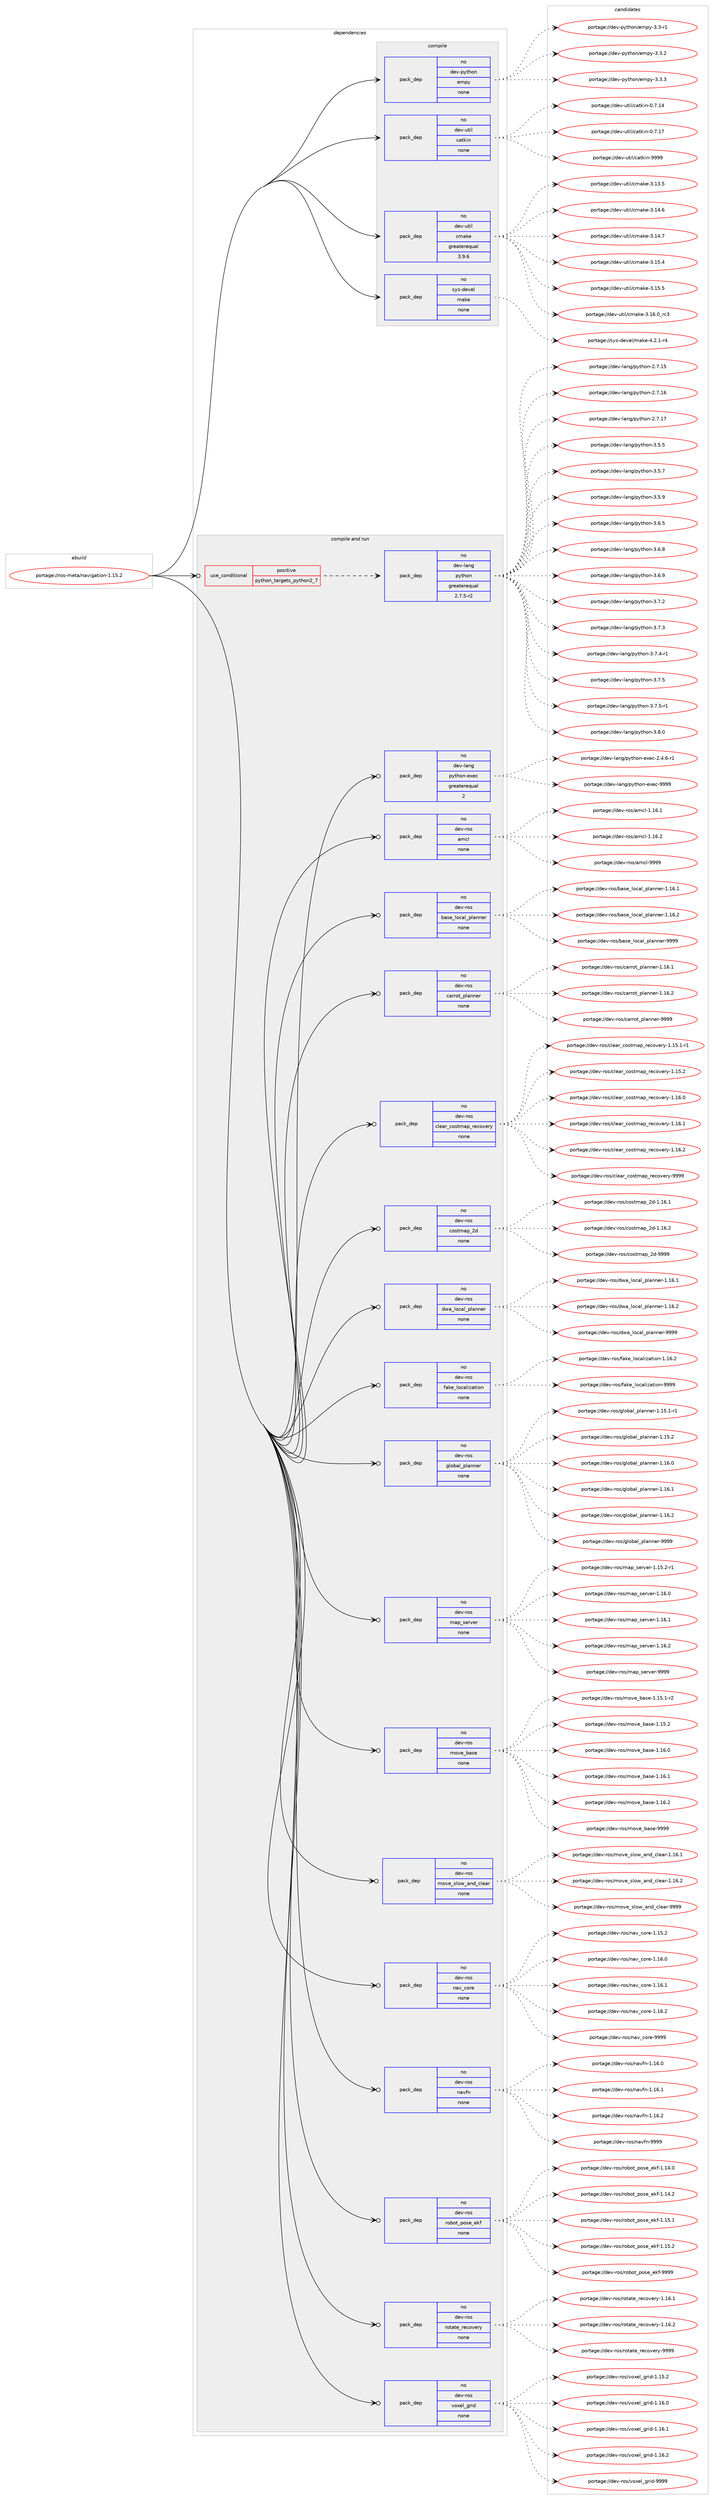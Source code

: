 digraph prolog {

# *************
# Graph options
# *************

newrank=true;
concentrate=true;
compound=true;
graph [rankdir=LR,fontname=Helvetica,fontsize=10,ranksep=1.5];#, ranksep=2.5, nodesep=0.2];
edge  [arrowhead=vee];
node  [fontname=Helvetica,fontsize=10];

# **********
# The ebuild
# **********

subgraph cluster_leftcol {
color=gray;
rank=same;
label=<<i>ebuild</i>>;
id [label="portage://ros-meta/navigation-1.15.2", color=red, width=4, href="../ros-meta/navigation-1.15.2.svg"];
}

# ****************
# The dependencies
# ****************

subgraph cluster_midcol {
color=gray;
label=<<i>dependencies</i>>;
subgraph cluster_compile {
fillcolor="#eeeeee";
style=filled;
label=<<i>compile</i>>;
subgraph pack278927 {
dependency380225 [label=<<TABLE BORDER="0" CELLBORDER="1" CELLSPACING="0" CELLPADDING="4" WIDTH="220"><TR><TD ROWSPAN="6" CELLPADDING="30">pack_dep</TD></TR><TR><TD WIDTH="110">no</TD></TR><TR><TD>dev-python</TD></TR><TR><TD>empy</TD></TR><TR><TD>none</TD></TR><TR><TD></TD></TR></TABLE>>, shape=none, color=blue];
}
id:e -> dependency380225:w [weight=20,style="solid",arrowhead="vee"];
subgraph pack278928 {
dependency380226 [label=<<TABLE BORDER="0" CELLBORDER="1" CELLSPACING="0" CELLPADDING="4" WIDTH="220"><TR><TD ROWSPAN="6" CELLPADDING="30">pack_dep</TD></TR><TR><TD WIDTH="110">no</TD></TR><TR><TD>dev-util</TD></TR><TR><TD>catkin</TD></TR><TR><TD>none</TD></TR><TR><TD></TD></TR></TABLE>>, shape=none, color=blue];
}
id:e -> dependency380226:w [weight=20,style="solid",arrowhead="vee"];
subgraph pack278929 {
dependency380227 [label=<<TABLE BORDER="0" CELLBORDER="1" CELLSPACING="0" CELLPADDING="4" WIDTH="220"><TR><TD ROWSPAN="6" CELLPADDING="30">pack_dep</TD></TR><TR><TD WIDTH="110">no</TD></TR><TR><TD>dev-util</TD></TR><TR><TD>cmake</TD></TR><TR><TD>greaterequal</TD></TR><TR><TD>3.9.6</TD></TR></TABLE>>, shape=none, color=blue];
}
id:e -> dependency380227:w [weight=20,style="solid",arrowhead="vee"];
subgraph pack278930 {
dependency380228 [label=<<TABLE BORDER="0" CELLBORDER="1" CELLSPACING="0" CELLPADDING="4" WIDTH="220"><TR><TD ROWSPAN="6" CELLPADDING="30">pack_dep</TD></TR><TR><TD WIDTH="110">no</TD></TR><TR><TD>sys-devel</TD></TR><TR><TD>make</TD></TR><TR><TD>none</TD></TR><TR><TD></TD></TR></TABLE>>, shape=none, color=blue];
}
id:e -> dependency380228:w [weight=20,style="solid",arrowhead="vee"];
}
subgraph cluster_compileandrun {
fillcolor="#eeeeee";
style=filled;
label=<<i>compile and run</i>>;
subgraph cond94880 {
dependency380229 [label=<<TABLE BORDER="0" CELLBORDER="1" CELLSPACING="0" CELLPADDING="4"><TR><TD ROWSPAN="3" CELLPADDING="10">use_conditional</TD></TR><TR><TD>positive</TD></TR><TR><TD>python_targets_python2_7</TD></TR></TABLE>>, shape=none, color=red];
subgraph pack278931 {
dependency380230 [label=<<TABLE BORDER="0" CELLBORDER="1" CELLSPACING="0" CELLPADDING="4" WIDTH="220"><TR><TD ROWSPAN="6" CELLPADDING="30">pack_dep</TD></TR><TR><TD WIDTH="110">no</TD></TR><TR><TD>dev-lang</TD></TR><TR><TD>python</TD></TR><TR><TD>greaterequal</TD></TR><TR><TD>2.7.5-r2</TD></TR></TABLE>>, shape=none, color=blue];
}
dependency380229:e -> dependency380230:w [weight=20,style="dashed",arrowhead="vee"];
}
id:e -> dependency380229:w [weight=20,style="solid",arrowhead="odotvee"];
subgraph pack278932 {
dependency380231 [label=<<TABLE BORDER="0" CELLBORDER="1" CELLSPACING="0" CELLPADDING="4" WIDTH="220"><TR><TD ROWSPAN="6" CELLPADDING="30">pack_dep</TD></TR><TR><TD WIDTH="110">no</TD></TR><TR><TD>dev-lang</TD></TR><TR><TD>python-exec</TD></TR><TR><TD>greaterequal</TD></TR><TR><TD>2</TD></TR></TABLE>>, shape=none, color=blue];
}
id:e -> dependency380231:w [weight=20,style="solid",arrowhead="odotvee"];
subgraph pack278933 {
dependency380232 [label=<<TABLE BORDER="0" CELLBORDER="1" CELLSPACING="0" CELLPADDING="4" WIDTH="220"><TR><TD ROWSPAN="6" CELLPADDING="30">pack_dep</TD></TR><TR><TD WIDTH="110">no</TD></TR><TR><TD>dev-ros</TD></TR><TR><TD>amcl</TD></TR><TR><TD>none</TD></TR><TR><TD></TD></TR></TABLE>>, shape=none, color=blue];
}
id:e -> dependency380232:w [weight=20,style="solid",arrowhead="odotvee"];
subgraph pack278934 {
dependency380233 [label=<<TABLE BORDER="0" CELLBORDER="1" CELLSPACING="0" CELLPADDING="4" WIDTH="220"><TR><TD ROWSPAN="6" CELLPADDING="30">pack_dep</TD></TR><TR><TD WIDTH="110">no</TD></TR><TR><TD>dev-ros</TD></TR><TR><TD>base_local_planner</TD></TR><TR><TD>none</TD></TR><TR><TD></TD></TR></TABLE>>, shape=none, color=blue];
}
id:e -> dependency380233:w [weight=20,style="solid",arrowhead="odotvee"];
subgraph pack278935 {
dependency380234 [label=<<TABLE BORDER="0" CELLBORDER="1" CELLSPACING="0" CELLPADDING="4" WIDTH="220"><TR><TD ROWSPAN="6" CELLPADDING="30">pack_dep</TD></TR><TR><TD WIDTH="110">no</TD></TR><TR><TD>dev-ros</TD></TR><TR><TD>carrot_planner</TD></TR><TR><TD>none</TD></TR><TR><TD></TD></TR></TABLE>>, shape=none, color=blue];
}
id:e -> dependency380234:w [weight=20,style="solid",arrowhead="odotvee"];
subgraph pack278936 {
dependency380235 [label=<<TABLE BORDER="0" CELLBORDER="1" CELLSPACING="0" CELLPADDING="4" WIDTH="220"><TR><TD ROWSPAN="6" CELLPADDING="30">pack_dep</TD></TR><TR><TD WIDTH="110">no</TD></TR><TR><TD>dev-ros</TD></TR><TR><TD>clear_costmap_recovery</TD></TR><TR><TD>none</TD></TR><TR><TD></TD></TR></TABLE>>, shape=none, color=blue];
}
id:e -> dependency380235:w [weight=20,style="solid",arrowhead="odotvee"];
subgraph pack278937 {
dependency380236 [label=<<TABLE BORDER="0" CELLBORDER="1" CELLSPACING="0" CELLPADDING="4" WIDTH="220"><TR><TD ROWSPAN="6" CELLPADDING="30">pack_dep</TD></TR><TR><TD WIDTH="110">no</TD></TR><TR><TD>dev-ros</TD></TR><TR><TD>costmap_2d</TD></TR><TR><TD>none</TD></TR><TR><TD></TD></TR></TABLE>>, shape=none, color=blue];
}
id:e -> dependency380236:w [weight=20,style="solid",arrowhead="odotvee"];
subgraph pack278938 {
dependency380237 [label=<<TABLE BORDER="0" CELLBORDER="1" CELLSPACING="0" CELLPADDING="4" WIDTH="220"><TR><TD ROWSPAN="6" CELLPADDING="30">pack_dep</TD></TR><TR><TD WIDTH="110">no</TD></TR><TR><TD>dev-ros</TD></TR><TR><TD>dwa_local_planner</TD></TR><TR><TD>none</TD></TR><TR><TD></TD></TR></TABLE>>, shape=none, color=blue];
}
id:e -> dependency380237:w [weight=20,style="solid",arrowhead="odotvee"];
subgraph pack278939 {
dependency380238 [label=<<TABLE BORDER="0" CELLBORDER="1" CELLSPACING="0" CELLPADDING="4" WIDTH="220"><TR><TD ROWSPAN="6" CELLPADDING="30">pack_dep</TD></TR><TR><TD WIDTH="110">no</TD></TR><TR><TD>dev-ros</TD></TR><TR><TD>fake_localization</TD></TR><TR><TD>none</TD></TR><TR><TD></TD></TR></TABLE>>, shape=none, color=blue];
}
id:e -> dependency380238:w [weight=20,style="solid",arrowhead="odotvee"];
subgraph pack278940 {
dependency380239 [label=<<TABLE BORDER="0" CELLBORDER="1" CELLSPACING="0" CELLPADDING="4" WIDTH="220"><TR><TD ROWSPAN="6" CELLPADDING="30">pack_dep</TD></TR><TR><TD WIDTH="110">no</TD></TR><TR><TD>dev-ros</TD></TR><TR><TD>global_planner</TD></TR><TR><TD>none</TD></TR><TR><TD></TD></TR></TABLE>>, shape=none, color=blue];
}
id:e -> dependency380239:w [weight=20,style="solid",arrowhead="odotvee"];
subgraph pack278941 {
dependency380240 [label=<<TABLE BORDER="0" CELLBORDER="1" CELLSPACING="0" CELLPADDING="4" WIDTH="220"><TR><TD ROWSPAN="6" CELLPADDING="30">pack_dep</TD></TR><TR><TD WIDTH="110">no</TD></TR><TR><TD>dev-ros</TD></TR><TR><TD>map_server</TD></TR><TR><TD>none</TD></TR><TR><TD></TD></TR></TABLE>>, shape=none, color=blue];
}
id:e -> dependency380240:w [weight=20,style="solid",arrowhead="odotvee"];
subgraph pack278942 {
dependency380241 [label=<<TABLE BORDER="0" CELLBORDER="1" CELLSPACING="0" CELLPADDING="4" WIDTH="220"><TR><TD ROWSPAN="6" CELLPADDING="30">pack_dep</TD></TR><TR><TD WIDTH="110">no</TD></TR><TR><TD>dev-ros</TD></TR><TR><TD>move_base</TD></TR><TR><TD>none</TD></TR><TR><TD></TD></TR></TABLE>>, shape=none, color=blue];
}
id:e -> dependency380241:w [weight=20,style="solid",arrowhead="odotvee"];
subgraph pack278943 {
dependency380242 [label=<<TABLE BORDER="0" CELLBORDER="1" CELLSPACING="0" CELLPADDING="4" WIDTH="220"><TR><TD ROWSPAN="6" CELLPADDING="30">pack_dep</TD></TR><TR><TD WIDTH="110">no</TD></TR><TR><TD>dev-ros</TD></TR><TR><TD>move_slow_and_clear</TD></TR><TR><TD>none</TD></TR><TR><TD></TD></TR></TABLE>>, shape=none, color=blue];
}
id:e -> dependency380242:w [weight=20,style="solid",arrowhead="odotvee"];
subgraph pack278944 {
dependency380243 [label=<<TABLE BORDER="0" CELLBORDER="1" CELLSPACING="0" CELLPADDING="4" WIDTH="220"><TR><TD ROWSPAN="6" CELLPADDING="30">pack_dep</TD></TR><TR><TD WIDTH="110">no</TD></TR><TR><TD>dev-ros</TD></TR><TR><TD>nav_core</TD></TR><TR><TD>none</TD></TR><TR><TD></TD></TR></TABLE>>, shape=none, color=blue];
}
id:e -> dependency380243:w [weight=20,style="solid",arrowhead="odotvee"];
subgraph pack278945 {
dependency380244 [label=<<TABLE BORDER="0" CELLBORDER="1" CELLSPACING="0" CELLPADDING="4" WIDTH="220"><TR><TD ROWSPAN="6" CELLPADDING="30">pack_dep</TD></TR><TR><TD WIDTH="110">no</TD></TR><TR><TD>dev-ros</TD></TR><TR><TD>navfn</TD></TR><TR><TD>none</TD></TR><TR><TD></TD></TR></TABLE>>, shape=none, color=blue];
}
id:e -> dependency380244:w [weight=20,style="solid",arrowhead="odotvee"];
subgraph pack278946 {
dependency380245 [label=<<TABLE BORDER="0" CELLBORDER="1" CELLSPACING="0" CELLPADDING="4" WIDTH="220"><TR><TD ROWSPAN="6" CELLPADDING="30">pack_dep</TD></TR><TR><TD WIDTH="110">no</TD></TR><TR><TD>dev-ros</TD></TR><TR><TD>robot_pose_ekf</TD></TR><TR><TD>none</TD></TR><TR><TD></TD></TR></TABLE>>, shape=none, color=blue];
}
id:e -> dependency380245:w [weight=20,style="solid",arrowhead="odotvee"];
subgraph pack278947 {
dependency380246 [label=<<TABLE BORDER="0" CELLBORDER="1" CELLSPACING="0" CELLPADDING="4" WIDTH="220"><TR><TD ROWSPAN="6" CELLPADDING="30">pack_dep</TD></TR><TR><TD WIDTH="110">no</TD></TR><TR><TD>dev-ros</TD></TR><TR><TD>rotate_recovery</TD></TR><TR><TD>none</TD></TR><TR><TD></TD></TR></TABLE>>, shape=none, color=blue];
}
id:e -> dependency380246:w [weight=20,style="solid",arrowhead="odotvee"];
subgraph pack278948 {
dependency380247 [label=<<TABLE BORDER="0" CELLBORDER="1" CELLSPACING="0" CELLPADDING="4" WIDTH="220"><TR><TD ROWSPAN="6" CELLPADDING="30">pack_dep</TD></TR><TR><TD WIDTH="110">no</TD></TR><TR><TD>dev-ros</TD></TR><TR><TD>voxel_grid</TD></TR><TR><TD>none</TD></TR><TR><TD></TD></TR></TABLE>>, shape=none, color=blue];
}
id:e -> dependency380247:w [weight=20,style="solid",arrowhead="odotvee"];
}
subgraph cluster_run {
fillcolor="#eeeeee";
style=filled;
label=<<i>run</i>>;
}
}

# **************
# The candidates
# **************

subgraph cluster_choices {
rank=same;
color=gray;
label=<<i>candidates</i>>;

subgraph choice278927 {
color=black;
nodesep=1;
choiceportage1001011184511212111610411111047101109112121455146514511449 [label="portage://dev-python/empy-3.3-r1", color=red, width=4,href="../dev-python/empy-3.3-r1.svg"];
choiceportage1001011184511212111610411111047101109112121455146514650 [label="portage://dev-python/empy-3.3.2", color=red, width=4,href="../dev-python/empy-3.3.2.svg"];
choiceportage1001011184511212111610411111047101109112121455146514651 [label="portage://dev-python/empy-3.3.3", color=red, width=4,href="../dev-python/empy-3.3.3.svg"];
dependency380225:e -> choiceportage1001011184511212111610411111047101109112121455146514511449:w [style=dotted,weight="100"];
dependency380225:e -> choiceportage1001011184511212111610411111047101109112121455146514650:w [style=dotted,weight="100"];
dependency380225:e -> choiceportage1001011184511212111610411111047101109112121455146514651:w [style=dotted,weight="100"];
}
subgraph choice278928 {
color=black;
nodesep=1;
choiceportage1001011184511711610510847999711610710511045484655464952 [label="portage://dev-util/catkin-0.7.14", color=red, width=4,href="../dev-util/catkin-0.7.14.svg"];
choiceportage1001011184511711610510847999711610710511045484655464955 [label="portage://dev-util/catkin-0.7.17", color=red, width=4,href="../dev-util/catkin-0.7.17.svg"];
choiceportage100101118451171161051084799971161071051104557575757 [label="portage://dev-util/catkin-9999", color=red, width=4,href="../dev-util/catkin-9999.svg"];
dependency380226:e -> choiceportage1001011184511711610510847999711610710511045484655464952:w [style=dotted,weight="100"];
dependency380226:e -> choiceportage1001011184511711610510847999711610710511045484655464955:w [style=dotted,weight="100"];
dependency380226:e -> choiceportage100101118451171161051084799971161071051104557575757:w [style=dotted,weight="100"];
}
subgraph choice278929 {
color=black;
nodesep=1;
choiceportage1001011184511711610510847991099710710145514649514653 [label="portage://dev-util/cmake-3.13.5", color=red, width=4,href="../dev-util/cmake-3.13.5.svg"];
choiceportage1001011184511711610510847991099710710145514649524654 [label="portage://dev-util/cmake-3.14.6", color=red, width=4,href="../dev-util/cmake-3.14.6.svg"];
choiceportage1001011184511711610510847991099710710145514649524655 [label="portage://dev-util/cmake-3.14.7", color=red, width=4,href="../dev-util/cmake-3.14.7.svg"];
choiceportage1001011184511711610510847991099710710145514649534652 [label="portage://dev-util/cmake-3.15.4", color=red, width=4,href="../dev-util/cmake-3.15.4.svg"];
choiceportage1001011184511711610510847991099710710145514649534653 [label="portage://dev-util/cmake-3.15.5", color=red, width=4,href="../dev-util/cmake-3.15.5.svg"];
choiceportage1001011184511711610510847991099710710145514649544648951149951 [label="portage://dev-util/cmake-3.16.0_rc3", color=red, width=4,href="../dev-util/cmake-3.16.0_rc3.svg"];
dependency380227:e -> choiceportage1001011184511711610510847991099710710145514649514653:w [style=dotted,weight="100"];
dependency380227:e -> choiceportage1001011184511711610510847991099710710145514649524654:w [style=dotted,weight="100"];
dependency380227:e -> choiceportage1001011184511711610510847991099710710145514649524655:w [style=dotted,weight="100"];
dependency380227:e -> choiceportage1001011184511711610510847991099710710145514649534652:w [style=dotted,weight="100"];
dependency380227:e -> choiceportage1001011184511711610510847991099710710145514649534653:w [style=dotted,weight="100"];
dependency380227:e -> choiceportage1001011184511711610510847991099710710145514649544648951149951:w [style=dotted,weight="100"];
}
subgraph choice278930 {
color=black;
nodesep=1;
choiceportage1151211154510010111810110847109971071014552465046494511452 [label="portage://sys-devel/make-4.2.1-r4", color=red, width=4,href="../sys-devel/make-4.2.1-r4.svg"];
dependency380228:e -> choiceportage1151211154510010111810110847109971071014552465046494511452:w [style=dotted,weight="100"];
}
subgraph choice278931 {
color=black;
nodesep=1;
choiceportage10010111845108971101034711212111610411111045504655464953 [label="portage://dev-lang/python-2.7.15", color=red, width=4,href="../dev-lang/python-2.7.15.svg"];
choiceportage10010111845108971101034711212111610411111045504655464954 [label="portage://dev-lang/python-2.7.16", color=red, width=4,href="../dev-lang/python-2.7.16.svg"];
choiceportage10010111845108971101034711212111610411111045504655464955 [label="portage://dev-lang/python-2.7.17", color=red, width=4,href="../dev-lang/python-2.7.17.svg"];
choiceportage100101118451089711010347112121116104111110455146534653 [label="portage://dev-lang/python-3.5.5", color=red, width=4,href="../dev-lang/python-3.5.5.svg"];
choiceportage100101118451089711010347112121116104111110455146534655 [label="portage://dev-lang/python-3.5.7", color=red, width=4,href="../dev-lang/python-3.5.7.svg"];
choiceportage100101118451089711010347112121116104111110455146534657 [label="portage://dev-lang/python-3.5.9", color=red, width=4,href="../dev-lang/python-3.5.9.svg"];
choiceportage100101118451089711010347112121116104111110455146544653 [label="portage://dev-lang/python-3.6.5", color=red, width=4,href="../dev-lang/python-3.6.5.svg"];
choiceportage100101118451089711010347112121116104111110455146544656 [label="portage://dev-lang/python-3.6.8", color=red, width=4,href="../dev-lang/python-3.6.8.svg"];
choiceportage100101118451089711010347112121116104111110455146544657 [label="portage://dev-lang/python-3.6.9", color=red, width=4,href="../dev-lang/python-3.6.9.svg"];
choiceportage100101118451089711010347112121116104111110455146554650 [label="portage://dev-lang/python-3.7.2", color=red, width=4,href="../dev-lang/python-3.7.2.svg"];
choiceportage100101118451089711010347112121116104111110455146554651 [label="portage://dev-lang/python-3.7.3", color=red, width=4,href="../dev-lang/python-3.7.3.svg"];
choiceportage1001011184510897110103471121211161041111104551465546524511449 [label="portage://dev-lang/python-3.7.4-r1", color=red, width=4,href="../dev-lang/python-3.7.4-r1.svg"];
choiceportage100101118451089711010347112121116104111110455146554653 [label="portage://dev-lang/python-3.7.5", color=red, width=4,href="../dev-lang/python-3.7.5.svg"];
choiceportage1001011184510897110103471121211161041111104551465546534511449 [label="portage://dev-lang/python-3.7.5-r1", color=red, width=4,href="../dev-lang/python-3.7.5-r1.svg"];
choiceportage100101118451089711010347112121116104111110455146564648 [label="portage://dev-lang/python-3.8.0", color=red, width=4,href="../dev-lang/python-3.8.0.svg"];
dependency380230:e -> choiceportage10010111845108971101034711212111610411111045504655464953:w [style=dotted,weight="100"];
dependency380230:e -> choiceportage10010111845108971101034711212111610411111045504655464954:w [style=dotted,weight="100"];
dependency380230:e -> choiceportage10010111845108971101034711212111610411111045504655464955:w [style=dotted,weight="100"];
dependency380230:e -> choiceportage100101118451089711010347112121116104111110455146534653:w [style=dotted,weight="100"];
dependency380230:e -> choiceportage100101118451089711010347112121116104111110455146534655:w [style=dotted,weight="100"];
dependency380230:e -> choiceportage100101118451089711010347112121116104111110455146534657:w [style=dotted,weight="100"];
dependency380230:e -> choiceportage100101118451089711010347112121116104111110455146544653:w [style=dotted,weight="100"];
dependency380230:e -> choiceportage100101118451089711010347112121116104111110455146544656:w [style=dotted,weight="100"];
dependency380230:e -> choiceportage100101118451089711010347112121116104111110455146544657:w [style=dotted,weight="100"];
dependency380230:e -> choiceportage100101118451089711010347112121116104111110455146554650:w [style=dotted,weight="100"];
dependency380230:e -> choiceportage100101118451089711010347112121116104111110455146554651:w [style=dotted,weight="100"];
dependency380230:e -> choiceportage1001011184510897110103471121211161041111104551465546524511449:w [style=dotted,weight="100"];
dependency380230:e -> choiceportage100101118451089711010347112121116104111110455146554653:w [style=dotted,weight="100"];
dependency380230:e -> choiceportage1001011184510897110103471121211161041111104551465546534511449:w [style=dotted,weight="100"];
dependency380230:e -> choiceportage100101118451089711010347112121116104111110455146564648:w [style=dotted,weight="100"];
}
subgraph choice278932 {
color=black;
nodesep=1;
choiceportage10010111845108971101034711212111610411111045101120101994550465246544511449 [label="portage://dev-lang/python-exec-2.4.6-r1", color=red, width=4,href="../dev-lang/python-exec-2.4.6-r1.svg"];
choiceportage10010111845108971101034711212111610411111045101120101994557575757 [label="portage://dev-lang/python-exec-9999", color=red, width=4,href="../dev-lang/python-exec-9999.svg"];
dependency380231:e -> choiceportage10010111845108971101034711212111610411111045101120101994550465246544511449:w [style=dotted,weight="100"];
dependency380231:e -> choiceportage10010111845108971101034711212111610411111045101120101994557575757:w [style=dotted,weight="100"];
}
subgraph choice278933 {
color=black;
nodesep=1;
choiceportage1001011184511411111547971099910845494649544649 [label="portage://dev-ros/amcl-1.16.1", color=red, width=4,href="../dev-ros/amcl-1.16.1.svg"];
choiceportage1001011184511411111547971099910845494649544650 [label="portage://dev-ros/amcl-1.16.2", color=red, width=4,href="../dev-ros/amcl-1.16.2.svg"];
choiceportage100101118451141111154797109991084557575757 [label="portage://dev-ros/amcl-9999", color=red, width=4,href="../dev-ros/amcl-9999.svg"];
dependency380232:e -> choiceportage1001011184511411111547971099910845494649544649:w [style=dotted,weight="100"];
dependency380232:e -> choiceportage1001011184511411111547971099910845494649544650:w [style=dotted,weight="100"];
dependency380232:e -> choiceportage100101118451141111154797109991084557575757:w [style=dotted,weight="100"];
}
subgraph choice278934 {
color=black;
nodesep=1;
choiceportage10010111845114111115479897115101951081119997108951121089711011010111445494649544649 [label="portage://dev-ros/base_local_planner-1.16.1", color=red, width=4,href="../dev-ros/base_local_planner-1.16.1.svg"];
choiceportage10010111845114111115479897115101951081119997108951121089711011010111445494649544650 [label="portage://dev-ros/base_local_planner-1.16.2", color=red, width=4,href="../dev-ros/base_local_planner-1.16.2.svg"];
choiceportage1001011184511411111547989711510195108111999710895112108971101101011144557575757 [label="portage://dev-ros/base_local_planner-9999", color=red, width=4,href="../dev-ros/base_local_planner-9999.svg"];
dependency380233:e -> choiceportage10010111845114111115479897115101951081119997108951121089711011010111445494649544649:w [style=dotted,weight="100"];
dependency380233:e -> choiceportage10010111845114111115479897115101951081119997108951121089711011010111445494649544650:w [style=dotted,weight="100"];
dependency380233:e -> choiceportage1001011184511411111547989711510195108111999710895112108971101101011144557575757:w [style=dotted,weight="100"];
}
subgraph choice278935 {
color=black;
nodesep=1;
choiceportage10010111845114111115479997114114111116951121089711011010111445494649544649 [label="portage://dev-ros/carrot_planner-1.16.1", color=red, width=4,href="../dev-ros/carrot_planner-1.16.1.svg"];
choiceportage10010111845114111115479997114114111116951121089711011010111445494649544650 [label="portage://dev-ros/carrot_planner-1.16.2", color=red, width=4,href="../dev-ros/carrot_planner-1.16.2.svg"];
choiceportage1001011184511411111547999711411411111695112108971101101011144557575757 [label="portage://dev-ros/carrot_planner-9999", color=red, width=4,href="../dev-ros/carrot_planner-9999.svg"];
dependency380234:e -> choiceportage10010111845114111115479997114114111116951121089711011010111445494649544649:w [style=dotted,weight="100"];
dependency380234:e -> choiceportage10010111845114111115479997114114111116951121089711011010111445494649544650:w [style=dotted,weight="100"];
dependency380234:e -> choiceportage1001011184511411111547999711411411111695112108971101101011144557575757:w [style=dotted,weight="100"];
}
subgraph choice278936 {
color=black;
nodesep=1;
choiceportage100101118451141111154799108101971149599111115116109971129511410199111118101114121454946495346494511449 [label="portage://dev-ros/clear_costmap_recovery-1.15.1-r1", color=red, width=4,href="../dev-ros/clear_costmap_recovery-1.15.1-r1.svg"];
choiceportage10010111845114111115479910810197114959911111511610997112951141019911111810111412145494649534650 [label="portage://dev-ros/clear_costmap_recovery-1.15.2", color=red, width=4,href="../dev-ros/clear_costmap_recovery-1.15.2.svg"];
choiceportage10010111845114111115479910810197114959911111511610997112951141019911111810111412145494649544648 [label="portage://dev-ros/clear_costmap_recovery-1.16.0", color=red, width=4,href="../dev-ros/clear_costmap_recovery-1.16.0.svg"];
choiceportage10010111845114111115479910810197114959911111511610997112951141019911111810111412145494649544649 [label="portage://dev-ros/clear_costmap_recovery-1.16.1", color=red, width=4,href="../dev-ros/clear_costmap_recovery-1.16.1.svg"];
choiceportage10010111845114111115479910810197114959911111511610997112951141019911111810111412145494649544650 [label="portage://dev-ros/clear_costmap_recovery-1.16.2", color=red, width=4,href="../dev-ros/clear_costmap_recovery-1.16.2.svg"];
choiceportage1001011184511411111547991081019711495991111151161099711295114101991111181011141214557575757 [label="portage://dev-ros/clear_costmap_recovery-9999", color=red, width=4,href="../dev-ros/clear_costmap_recovery-9999.svg"];
dependency380235:e -> choiceportage100101118451141111154799108101971149599111115116109971129511410199111118101114121454946495346494511449:w [style=dotted,weight="100"];
dependency380235:e -> choiceportage10010111845114111115479910810197114959911111511610997112951141019911111810111412145494649534650:w [style=dotted,weight="100"];
dependency380235:e -> choiceportage10010111845114111115479910810197114959911111511610997112951141019911111810111412145494649544648:w [style=dotted,weight="100"];
dependency380235:e -> choiceportage10010111845114111115479910810197114959911111511610997112951141019911111810111412145494649544649:w [style=dotted,weight="100"];
dependency380235:e -> choiceportage10010111845114111115479910810197114959911111511610997112951141019911111810111412145494649544650:w [style=dotted,weight="100"];
dependency380235:e -> choiceportage1001011184511411111547991081019711495991111151161099711295114101991111181011141214557575757:w [style=dotted,weight="100"];
}
subgraph choice278937 {
color=black;
nodesep=1;
choiceportage10010111845114111115479911111511610997112955010045494649544649 [label="portage://dev-ros/costmap_2d-1.16.1", color=red, width=4,href="../dev-ros/costmap_2d-1.16.1.svg"];
choiceportage10010111845114111115479911111511610997112955010045494649544650 [label="portage://dev-ros/costmap_2d-1.16.2", color=red, width=4,href="../dev-ros/costmap_2d-1.16.2.svg"];
choiceportage1001011184511411111547991111151161099711295501004557575757 [label="portage://dev-ros/costmap_2d-9999", color=red, width=4,href="../dev-ros/costmap_2d-9999.svg"];
dependency380236:e -> choiceportage10010111845114111115479911111511610997112955010045494649544649:w [style=dotted,weight="100"];
dependency380236:e -> choiceportage10010111845114111115479911111511610997112955010045494649544650:w [style=dotted,weight="100"];
dependency380236:e -> choiceportage1001011184511411111547991111151161099711295501004557575757:w [style=dotted,weight="100"];
}
subgraph choice278938 {
color=black;
nodesep=1;
choiceportage100101118451141111154710011997951081119997108951121089711011010111445494649544649 [label="portage://dev-ros/dwa_local_planner-1.16.1", color=red, width=4,href="../dev-ros/dwa_local_planner-1.16.1.svg"];
choiceportage100101118451141111154710011997951081119997108951121089711011010111445494649544650 [label="portage://dev-ros/dwa_local_planner-1.16.2", color=red, width=4,href="../dev-ros/dwa_local_planner-1.16.2.svg"];
choiceportage10010111845114111115471001199795108111999710895112108971101101011144557575757 [label="portage://dev-ros/dwa_local_planner-9999", color=red, width=4,href="../dev-ros/dwa_local_planner-9999.svg"];
dependency380237:e -> choiceportage100101118451141111154710011997951081119997108951121089711011010111445494649544649:w [style=dotted,weight="100"];
dependency380237:e -> choiceportage100101118451141111154710011997951081119997108951121089711011010111445494649544650:w [style=dotted,weight="100"];
dependency380237:e -> choiceportage10010111845114111115471001199795108111999710895112108971101101011144557575757:w [style=dotted,weight="100"];
}
subgraph choice278939 {
color=black;
nodesep=1;
choiceportage1001011184511411111547102971071019510811199971081051229711610511111045494649544650 [label="portage://dev-ros/fake_localization-1.16.2", color=red, width=4,href="../dev-ros/fake_localization-1.16.2.svg"];
choiceportage100101118451141111154710297107101951081119997108105122971161051111104557575757 [label="portage://dev-ros/fake_localization-9999", color=red, width=4,href="../dev-ros/fake_localization-9999.svg"];
dependency380238:e -> choiceportage1001011184511411111547102971071019510811199971081051229711610511111045494649544650:w [style=dotted,weight="100"];
dependency380238:e -> choiceportage100101118451141111154710297107101951081119997108105122971161051111104557575757:w [style=dotted,weight="100"];
}
subgraph choice278940 {
color=black;
nodesep=1;
choiceportage100101118451141111154710310811198971089511210897110110101114454946495346494511449 [label="portage://dev-ros/global_planner-1.15.1-r1", color=red, width=4,href="../dev-ros/global_planner-1.15.1-r1.svg"];
choiceportage10010111845114111115471031081119897108951121089711011010111445494649534650 [label="portage://dev-ros/global_planner-1.15.2", color=red, width=4,href="../dev-ros/global_planner-1.15.2.svg"];
choiceportage10010111845114111115471031081119897108951121089711011010111445494649544648 [label="portage://dev-ros/global_planner-1.16.0", color=red, width=4,href="../dev-ros/global_planner-1.16.0.svg"];
choiceportage10010111845114111115471031081119897108951121089711011010111445494649544649 [label="portage://dev-ros/global_planner-1.16.1", color=red, width=4,href="../dev-ros/global_planner-1.16.1.svg"];
choiceportage10010111845114111115471031081119897108951121089711011010111445494649544650 [label="portage://dev-ros/global_planner-1.16.2", color=red, width=4,href="../dev-ros/global_planner-1.16.2.svg"];
choiceportage1001011184511411111547103108111989710895112108971101101011144557575757 [label="portage://dev-ros/global_planner-9999", color=red, width=4,href="../dev-ros/global_planner-9999.svg"];
dependency380239:e -> choiceportage100101118451141111154710310811198971089511210897110110101114454946495346494511449:w [style=dotted,weight="100"];
dependency380239:e -> choiceportage10010111845114111115471031081119897108951121089711011010111445494649534650:w [style=dotted,weight="100"];
dependency380239:e -> choiceportage10010111845114111115471031081119897108951121089711011010111445494649544648:w [style=dotted,weight="100"];
dependency380239:e -> choiceportage10010111845114111115471031081119897108951121089711011010111445494649544649:w [style=dotted,weight="100"];
dependency380239:e -> choiceportage10010111845114111115471031081119897108951121089711011010111445494649544650:w [style=dotted,weight="100"];
dependency380239:e -> choiceportage1001011184511411111547103108111989710895112108971101101011144557575757:w [style=dotted,weight="100"];
}
subgraph choice278941 {
color=black;
nodesep=1;
choiceportage10010111845114111115471099711295115101114118101114454946495346504511449 [label="portage://dev-ros/map_server-1.15.2-r1", color=red, width=4,href="../dev-ros/map_server-1.15.2-r1.svg"];
choiceportage1001011184511411111547109971129511510111411810111445494649544648 [label="portage://dev-ros/map_server-1.16.0", color=red, width=4,href="../dev-ros/map_server-1.16.0.svg"];
choiceportage1001011184511411111547109971129511510111411810111445494649544649 [label="portage://dev-ros/map_server-1.16.1", color=red, width=4,href="../dev-ros/map_server-1.16.1.svg"];
choiceportage1001011184511411111547109971129511510111411810111445494649544650 [label="portage://dev-ros/map_server-1.16.2", color=red, width=4,href="../dev-ros/map_server-1.16.2.svg"];
choiceportage100101118451141111154710997112951151011141181011144557575757 [label="portage://dev-ros/map_server-9999", color=red, width=4,href="../dev-ros/map_server-9999.svg"];
dependency380240:e -> choiceportage10010111845114111115471099711295115101114118101114454946495346504511449:w [style=dotted,weight="100"];
dependency380240:e -> choiceportage1001011184511411111547109971129511510111411810111445494649544648:w [style=dotted,weight="100"];
dependency380240:e -> choiceportage1001011184511411111547109971129511510111411810111445494649544649:w [style=dotted,weight="100"];
dependency380240:e -> choiceportage1001011184511411111547109971129511510111411810111445494649544650:w [style=dotted,weight="100"];
dependency380240:e -> choiceportage100101118451141111154710997112951151011141181011144557575757:w [style=dotted,weight="100"];
}
subgraph choice278942 {
color=black;
nodesep=1;
choiceportage1001011184511411111547109111118101959897115101454946495346494511450 [label="portage://dev-ros/move_base-1.15.1-r2", color=red, width=4,href="../dev-ros/move_base-1.15.1-r2.svg"];
choiceportage100101118451141111154710911111810195989711510145494649534650 [label="portage://dev-ros/move_base-1.15.2", color=red, width=4,href="../dev-ros/move_base-1.15.2.svg"];
choiceportage100101118451141111154710911111810195989711510145494649544648 [label="portage://dev-ros/move_base-1.16.0", color=red, width=4,href="../dev-ros/move_base-1.16.0.svg"];
choiceportage100101118451141111154710911111810195989711510145494649544649 [label="portage://dev-ros/move_base-1.16.1", color=red, width=4,href="../dev-ros/move_base-1.16.1.svg"];
choiceportage100101118451141111154710911111810195989711510145494649544650 [label="portage://dev-ros/move_base-1.16.2", color=red, width=4,href="../dev-ros/move_base-1.16.2.svg"];
choiceportage10010111845114111115471091111181019598971151014557575757 [label="portage://dev-ros/move_base-9999", color=red, width=4,href="../dev-ros/move_base-9999.svg"];
dependency380241:e -> choiceportage1001011184511411111547109111118101959897115101454946495346494511450:w [style=dotted,weight="100"];
dependency380241:e -> choiceportage100101118451141111154710911111810195989711510145494649534650:w [style=dotted,weight="100"];
dependency380241:e -> choiceportage100101118451141111154710911111810195989711510145494649544648:w [style=dotted,weight="100"];
dependency380241:e -> choiceportage100101118451141111154710911111810195989711510145494649544649:w [style=dotted,weight="100"];
dependency380241:e -> choiceportage100101118451141111154710911111810195989711510145494649544650:w [style=dotted,weight="100"];
dependency380241:e -> choiceportage10010111845114111115471091111181019598971151014557575757:w [style=dotted,weight="100"];
}
subgraph choice278943 {
color=black;
nodesep=1;
choiceportage100101118451141111154710911111810195115108111119959711010095991081019711445494649544649 [label="portage://dev-ros/move_slow_and_clear-1.16.1", color=red, width=4,href="../dev-ros/move_slow_and_clear-1.16.1.svg"];
choiceportage100101118451141111154710911111810195115108111119959711010095991081019711445494649544650 [label="portage://dev-ros/move_slow_and_clear-1.16.2", color=red, width=4,href="../dev-ros/move_slow_and_clear-1.16.2.svg"];
choiceportage10010111845114111115471091111181019511510811111995971101009599108101971144557575757 [label="portage://dev-ros/move_slow_and_clear-9999", color=red, width=4,href="../dev-ros/move_slow_and_clear-9999.svg"];
dependency380242:e -> choiceportage100101118451141111154710911111810195115108111119959711010095991081019711445494649544649:w [style=dotted,weight="100"];
dependency380242:e -> choiceportage100101118451141111154710911111810195115108111119959711010095991081019711445494649544650:w [style=dotted,weight="100"];
dependency380242:e -> choiceportage10010111845114111115471091111181019511510811111995971101009599108101971144557575757:w [style=dotted,weight="100"];
}
subgraph choice278944 {
color=black;
nodesep=1;
choiceportage100101118451141111154711097118959911111410145494649534650 [label="portage://dev-ros/nav_core-1.15.2", color=red, width=4,href="../dev-ros/nav_core-1.15.2.svg"];
choiceportage100101118451141111154711097118959911111410145494649544648 [label="portage://dev-ros/nav_core-1.16.0", color=red, width=4,href="../dev-ros/nav_core-1.16.0.svg"];
choiceportage100101118451141111154711097118959911111410145494649544649 [label="portage://dev-ros/nav_core-1.16.1", color=red, width=4,href="../dev-ros/nav_core-1.16.1.svg"];
choiceportage100101118451141111154711097118959911111410145494649544650 [label="portage://dev-ros/nav_core-1.16.2", color=red, width=4,href="../dev-ros/nav_core-1.16.2.svg"];
choiceportage10010111845114111115471109711895991111141014557575757 [label="portage://dev-ros/nav_core-9999", color=red, width=4,href="../dev-ros/nav_core-9999.svg"];
dependency380243:e -> choiceportage100101118451141111154711097118959911111410145494649534650:w [style=dotted,weight="100"];
dependency380243:e -> choiceportage100101118451141111154711097118959911111410145494649544648:w [style=dotted,weight="100"];
dependency380243:e -> choiceportage100101118451141111154711097118959911111410145494649544649:w [style=dotted,weight="100"];
dependency380243:e -> choiceportage100101118451141111154711097118959911111410145494649544650:w [style=dotted,weight="100"];
dependency380243:e -> choiceportage10010111845114111115471109711895991111141014557575757:w [style=dotted,weight="100"];
}
subgraph choice278945 {
color=black;
nodesep=1;
choiceportage10010111845114111115471109711810211045494649544648 [label="portage://dev-ros/navfn-1.16.0", color=red, width=4,href="../dev-ros/navfn-1.16.0.svg"];
choiceportage10010111845114111115471109711810211045494649544649 [label="portage://dev-ros/navfn-1.16.1", color=red, width=4,href="../dev-ros/navfn-1.16.1.svg"];
choiceportage10010111845114111115471109711810211045494649544650 [label="portage://dev-ros/navfn-1.16.2", color=red, width=4,href="../dev-ros/navfn-1.16.2.svg"];
choiceportage1001011184511411111547110971181021104557575757 [label="portage://dev-ros/navfn-9999", color=red, width=4,href="../dev-ros/navfn-9999.svg"];
dependency380244:e -> choiceportage10010111845114111115471109711810211045494649544648:w [style=dotted,weight="100"];
dependency380244:e -> choiceportage10010111845114111115471109711810211045494649544649:w [style=dotted,weight="100"];
dependency380244:e -> choiceportage10010111845114111115471109711810211045494649544650:w [style=dotted,weight="100"];
dependency380244:e -> choiceportage1001011184511411111547110971181021104557575757:w [style=dotted,weight="100"];
}
subgraph choice278946 {
color=black;
nodesep=1;
choiceportage100101118451141111154711411198111116951121111151019510110710245494649524648 [label="portage://dev-ros/robot_pose_ekf-1.14.0", color=red, width=4,href="../dev-ros/robot_pose_ekf-1.14.0.svg"];
choiceportage100101118451141111154711411198111116951121111151019510110710245494649524650 [label="portage://dev-ros/robot_pose_ekf-1.14.2", color=red, width=4,href="../dev-ros/robot_pose_ekf-1.14.2.svg"];
choiceportage100101118451141111154711411198111116951121111151019510110710245494649534649 [label="portage://dev-ros/robot_pose_ekf-1.15.1", color=red, width=4,href="../dev-ros/robot_pose_ekf-1.15.1.svg"];
choiceportage100101118451141111154711411198111116951121111151019510110710245494649534650 [label="portage://dev-ros/robot_pose_ekf-1.15.2", color=red, width=4,href="../dev-ros/robot_pose_ekf-1.15.2.svg"];
choiceportage10010111845114111115471141119811111695112111115101951011071024557575757 [label="portage://dev-ros/robot_pose_ekf-9999", color=red, width=4,href="../dev-ros/robot_pose_ekf-9999.svg"];
dependency380245:e -> choiceportage100101118451141111154711411198111116951121111151019510110710245494649524648:w [style=dotted,weight="100"];
dependency380245:e -> choiceportage100101118451141111154711411198111116951121111151019510110710245494649524650:w [style=dotted,weight="100"];
dependency380245:e -> choiceportage100101118451141111154711411198111116951121111151019510110710245494649534649:w [style=dotted,weight="100"];
dependency380245:e -> choiceportage100101118451141111154711411198111116951121111151019510110710245494649534650:w [style=dotted,weight="100"];
dependency380245:e -> choiceportage10010111845114111115471141119811111695112111115101951011071024557575757:w [style=dotted,weight="100"];
}
subgraph choice278947 {
color=black;
nodesep=1;
choiceportage100101118451141111154711411111697116101951141019911111810111412145494649544649 [label="portage://dev-ros/rotate_recovery-1.16.1", color=red, width=4,href="../dev-ros/rotate_recovery-1.16.1.svg"];
choiceportage100101118451141111154711411111697116101951141019911111810111412145494649544650 [label="portage://dev-ros/rotate_recovery-1.16.2", color=red, width=4,href="../dev-ros/rotate_recovery-1.16.2.svg"];
choiceportage10010111845114111115471141111169711610195114101991111181011141214557575757 [label="portage://dev-ros/rotate_recovery-9999", color=red, width=4,href="../dev-ros/rotate_recovery-9999.svg"];
dependency380246:e -> choiceportage100101118451141111154711411111697116101951141019911111810111412145494649544649:w [style=dotted,weight="100"];
dependency380246:e -> choiceportage100101118451141111154711411111697116101951141019911111810111412145494649544650:w [style=dotted,weight="100"];
dependency380246:e -> choiceportage10010111845114111115471141111169711610195114101991111181011141214557575757:w [style=dotted,weight="100"];
}
subgraph choice278948 {
color=black;
nodesep=1;
choiceportage10010111845114111115471181111201011089510311410510045494649534650 [label="portage://dev-ros/voxel_grid-1.15.2", color=red, width=4,href="../dev-ros/voxel_grid-1.15.2.svg"];
choiceportage10010111845114111115471181111201011089510311410510045494649544648 [label="portage://dev-ros/voxel_grid-1.16.0", color=red, width=4,href="../dev-ros/voxel_grid-1.16.0.svg"];
choiceportage10010111845114111115471181111201011089510311410510045494649544649 [label="portage://dev-ros/voxel_grid-1.16.1", color=red, width=4,href="../dev-ros/voxel_grid-1.16.1.svg"];
choiceportage10010111845114111115471181111201011089510311410510045494649544650 [label="portage://dev-ros/voxel_grid-1.16.2", color=red, width=4,href="../dev-ros/voxel_grid-1.16.2.svg"];
choiceportage1001011184511411111547118111120101108951031141051004557575757 [label="portage://dev-ros/voxel_grid-9999", color=red, width=4,href="../dev-ros/voxel_grid-9999.svg"];
dependency380247:e -> choiceportage10010111845114111115471181111201011089510311410510045494649534650:w [style=dotted,weight="100"];
dependency380247:e -> choiceportage10010111845114111115471181111201011089510311410510045494649544648:w [style=dotted,weight="100"];
dependency380247:e -> choiceportage10010111845114111115471181111201011089510311410510045494649544649:w [style=dotted,weight="100"];
dependency380247:e -> choiceportage10010111845114111115471181111201011089510311410510045494649544650:w [style=dotted,weight="100"];
dependency380247:e -> choiceportage1001011184511411111547118111120101108951031141051004557575757:w [style=dotted,weight="100"];
}
}

}
